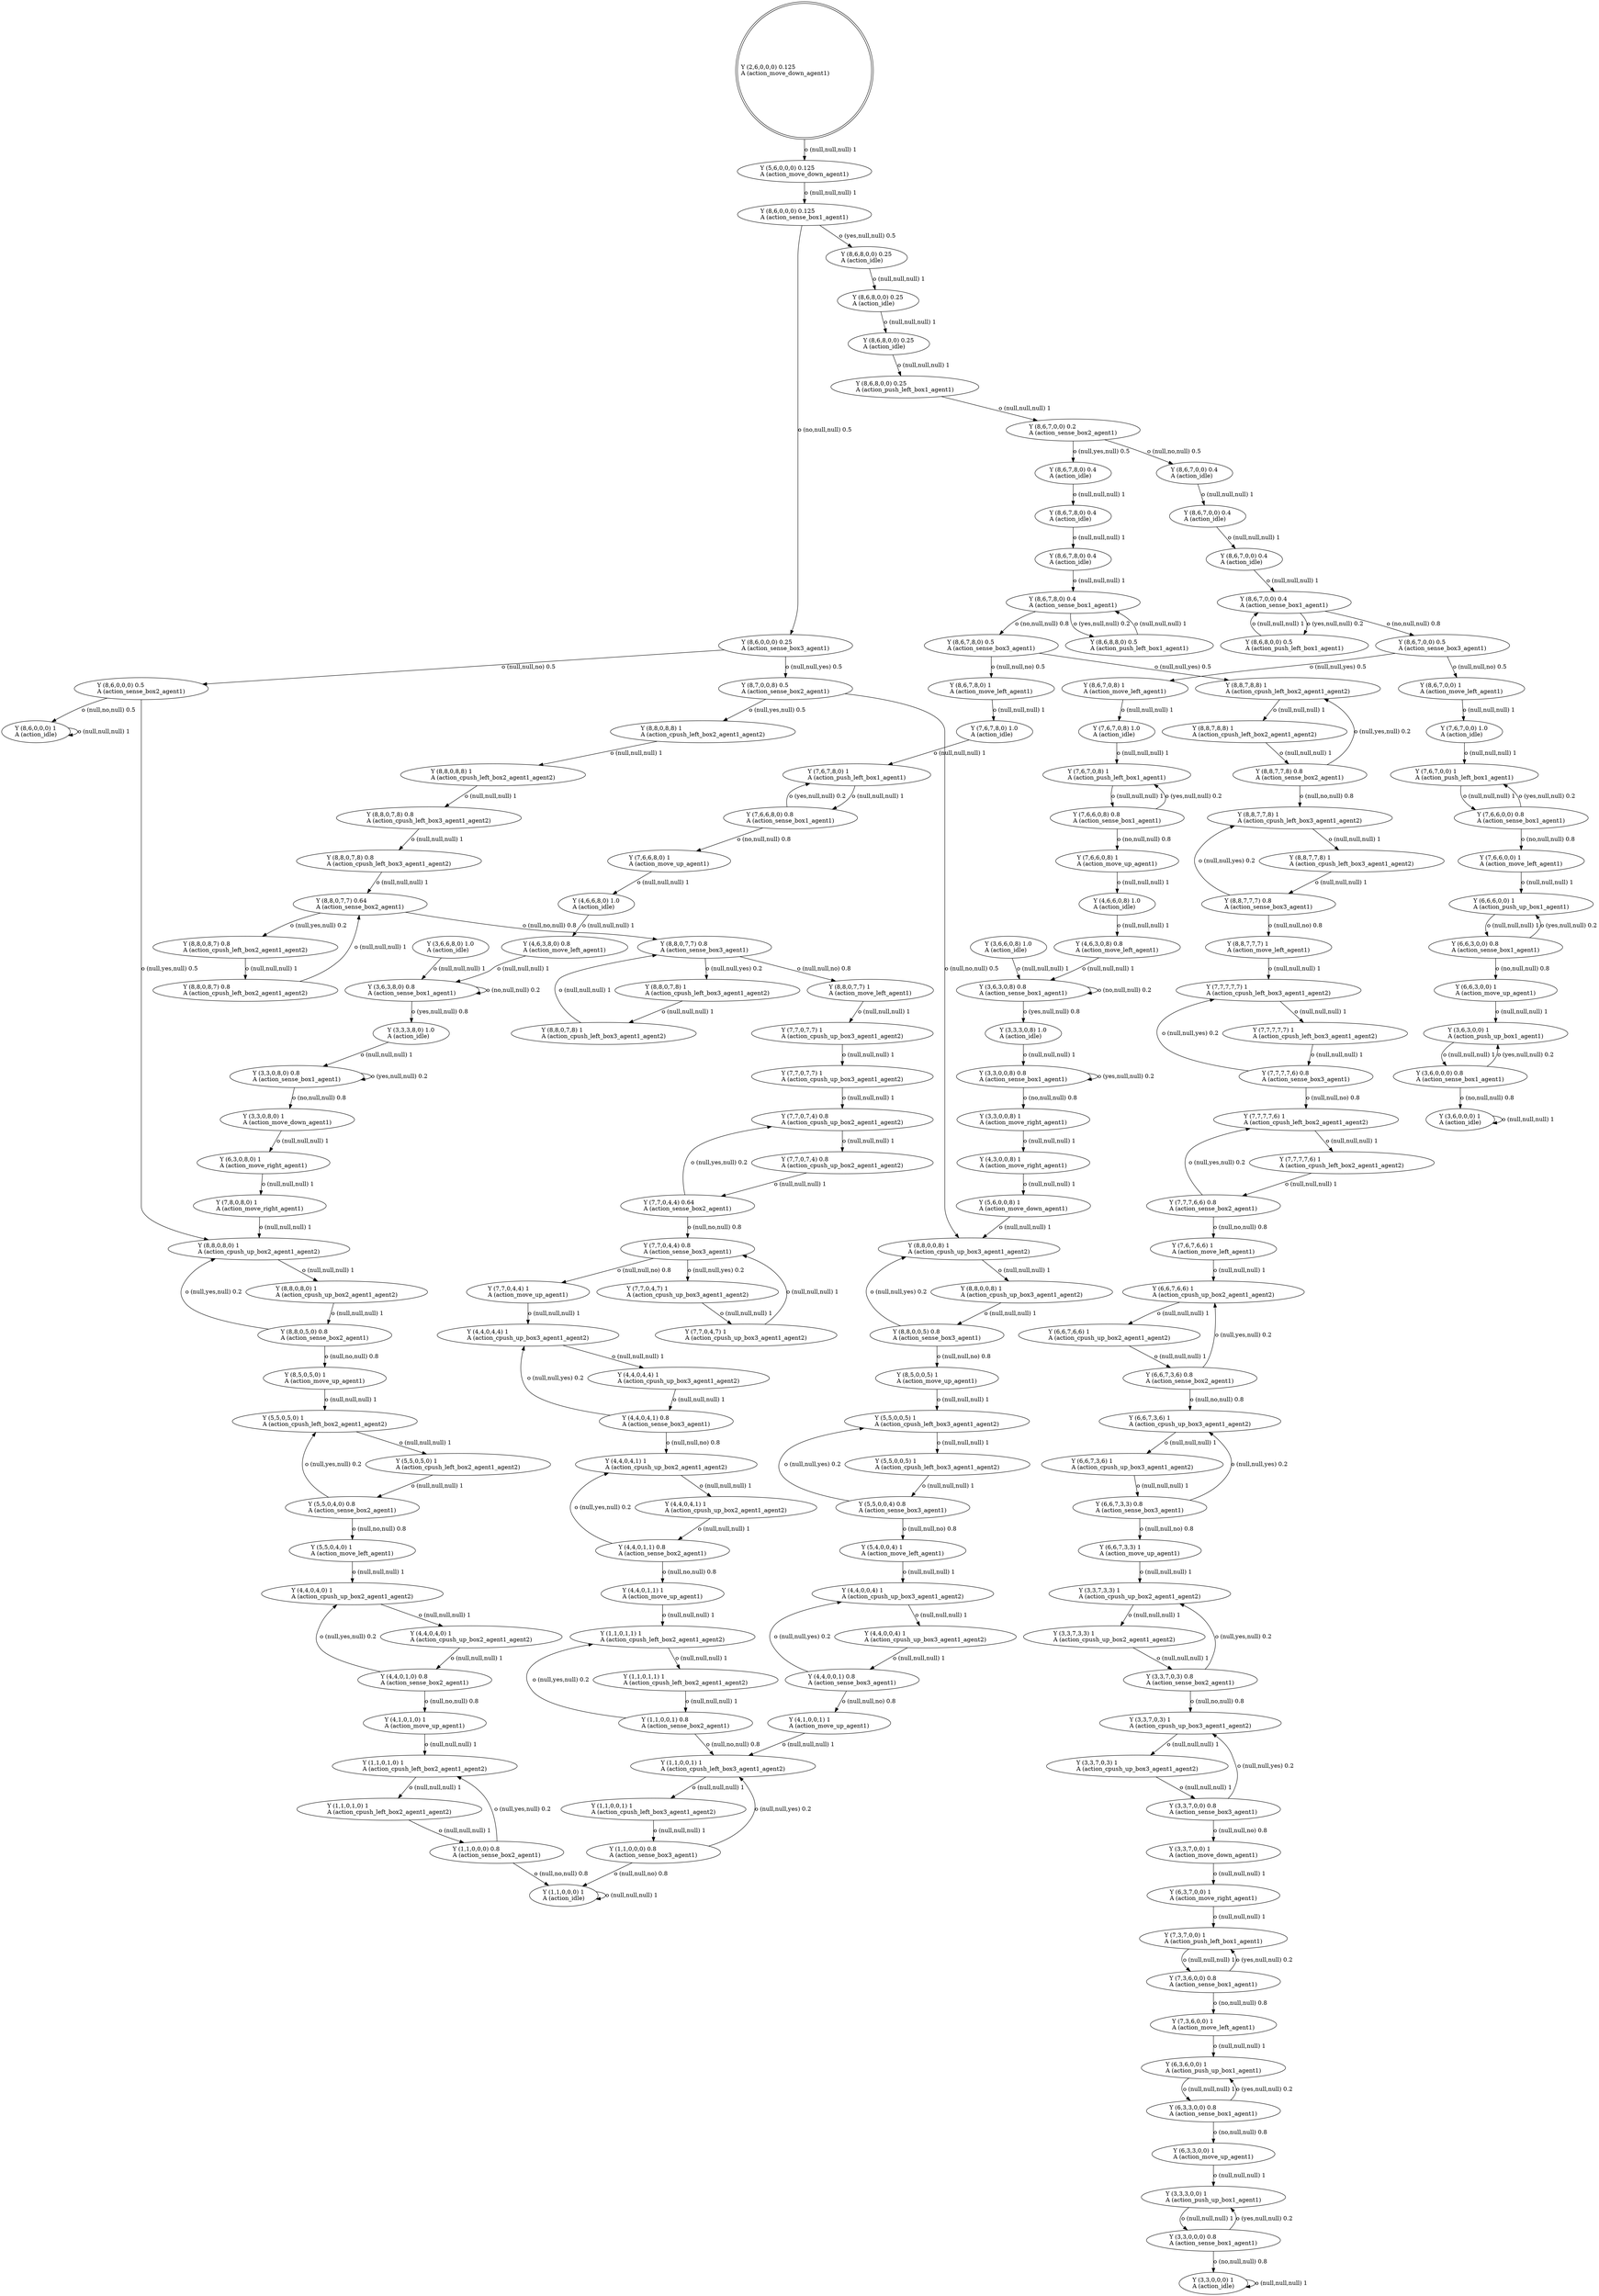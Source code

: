 digraph "G" {
root [label="Y (2,6,0,0,0) 0.125\lA (action_move_down_agent1)\l", labeljust="l", shape=doublecircle];
x0row37 [label="Y (8,6,7,8,0) 0.4\lA (action_sense_box1_agent1)\l"];
x0row38 [label="Y (8,6,7,0,0) 0.4\lA (action_sense_box1_agent1)\l"];
x0row42 [label="Y (8,6,7,8,0) 0.5\lA (action_sense_box3_agent1)\l"];
x0row97 [label="Y (8,8,7,7,7) 1\lA (action_move_left_agent1)\l"];
x0row60 [label="Y (8,6,7,8,0) 1\lA (action_move_left_agent1)\l"];
x0row68 [label="Y (8,8,7,8,8) 1\lA (action_cpush_left_box2_agent1_agent2)\l"];
x0row79 [label="Y (8,8,7,7,8) 0.8\lA (action_sense_box2_agent1)\l"];
x0row86 [label="Y (8,8,7,7,8) 1\lA (action_cpush_left_box3_agent1_agent2)\l"];
x0row89 [label="Y (8,8,7,7,7) 0.8\lA (action_sense_box3_agent1)\l"];
x0row788 [label="Y (8,8,0,7,7) 1\lA (action_move_left_agent1)\l"];
x0row803 [label="Y (7,7,0,7,7) 1\lA (action_cpush_up_box3_agent1_agent2)\l"];
x0row812 [label="Y (7,7,0,7,4) 0.8\lA (action_cpush_up_box2_agent1_agent2)\l"];
x0row817 [label="Y (7,7,0,4,4) 0.64\lA (action_sense_box2_agent1)\l"];
x0row892 [label="Y (4,4,0,1,1) 0.8\lA (action_sense_box2_agent1)\l"];
x0row834 [label="Y (7,7,0,4,4) 0.8\lA (action_sense_box3_agent1)\l"];
x0row874 [label="Y (4,4,0,4,1) 0.8\lA (action_sense_box3_agent1)\l"];
x0row841 [label="Y (7,7,0,4,7) 1\lA (action_cpush_up_box3_agent1_agent2)\l"];
x0row842 [label="Y (7,7,0,4,4) 1\lA (action_move_up_agent1)\l"];
x0row882 [label="Y (4,4,0,4,1) 1\lA (action_cpush_up_box2_agent1_agent2)\l"];
x0row864 [label="Y (4,4,0,4,4) 1\lA (action_cpush_up_box3_agent1_agent2)\l"];
x0row907 [label="Y (4,4,0,1,1) 1\lA (action_move_up_agent1)\l"];
x0row923 [label="Y (1,1,0,1,1) 1\lA (action_cpush_left_box2_agent1_agent2)\l"];
x0row929 [label="Y (1,1,0,0,1) 0.8\lA (action_sense_box2_agent1)\l"];
x0row943 [label="Y (8,6,0,0,0) 1\lA (action_idle)\l"];
x0row759 [label="Y (8,8,0,7,7) 0.64\lA (action_sense_box2_agent1)\l"];
x0row765 [label="Y (8,8,0,7,8) 1\lA (action_cpush_left_box3_agent1_agent2)\l"];
x0row733 [label="Y (8,6,0,0,0) 0.5\lA (action_sense_box2_agent1)\l"];
x0row775 [label="Y (8,8,0,7,7) 0.8\lA (action_sense_box3_agent1)\l"];
x0row738 [label="Y (8,7,0,0,8) 0.5\lA (action_sense_box2_agent1)\l"];
x0row758 [label="Y (8,8,0,7,8) 0.8\lA (action_cpush_left_box3_agent1_agent2)\l"];
x0row748 [label="Y (8,8,0,8,8) 1\lA (action_cpush_left_box2_agent1_agent2)\l"];
x0row752 [label="Y (8,8,0,8,7) 0.8\lA (action_cpush_left_box2_agent1_agent2)\l"];
x0row619 [label="Y (5,5,0,0,5) 1\lA (action_cpush_left_box3_agent1_agent2)\l"];
x0row620 [label="Y (5,5,0,0,4) 0.8\lA (action_sense_box3_agent1)\l"];
x0row637 [label="Y (5,4,0,0,4) 1\lA (action_move_left_agent1)\l"];
x0row642 [label="Y (4,4,0,0,4) 1\lA (action_cpush_up_box3_agent1_agent2)\l"];
x0row653 [label="Y (4,4,0,0,1) 0.8\lA (action_sense_box3_agent1)\l"];
x0row671 [label="Y (4,1,0,0,1) 1\lA (action_move_up_agent1)\l"];
x0row678 [label="Y (1,1,0,0,1) 1\lA (action_cpush_left_box3_agent1_agent2)\l"];
x0row680 [label="Y (1,1,0,0,0) 0.8\lA (action_sense_box3_agent1)\l"];
x0row546 [label="Y (3,6,3,0,8) 0.8\lA (action_sense_box1_agent1)\l"];
x0row558 [label="Y (3,3,3,0,8) 1.0\lA (action_idle)\l"];
x0row562 [label="Y (3,3,0,0,8) 0.8\lA (action_sense_box1_agent1)\l"];
x0row571 [label="Y (3,3,0,0,8) 1\lA (action_move_right_agent1)\l"];
x0row575 [label="Y (4,3,0,0,8) 1\lA (action_move_right_agent1)\l"];
x0row588 [label="Y (5,6,0,0,8) 1\lA (action_move_down_agent1)\l"];
x0row614 [label="Y (8,5,0,0,5) 1\lA (action_move_up_agent1)\l"];
x0row597 [label="Y (8,8,0,0,8) 1\lA (action_cpush_up_box3_agent1_agent2)\l"];
x0row604 [label="Y (8,8,0,0,5) 0.8\lA (action_sense_box3_agent1)\l"];
x0row459 [label="Y (4,1,0,1,0) 1\lA (action_move_up_agent1)\l"];
x0row466 [label="Y (1,1,0,1,0) 1\lA (action_cpush_left_box2_agent1_agent2)\l"];
x0row472 [label="Y (1,1,0,0,0) 0.8\lA (action_sense_box2_agent1)\l"];
x0row478 [label="Y (1,1,0,0,0) 1\lA (action_idle)\l"];
x0row540 [label="Y (3,6,6,0,8) 1.0\lA (action_idle)\l"];
x0row537 [label="Y (4,6,3,0,8) 0.8\lA (action_move_left_agent1)\l"];
x0row536 [label="Y (4,6,6,0,8) 1.0\lA (action_idle)\l"];
x0row491 [label="Y (8,6,7,0,0) 0.5\lA (action_sense_box3_agent1)\l"];
x0row508 [label="Y (8,6,7,0,8) 1\lA (action_move_left_agent1)\l"];
x0row509 [label="Y (8,6,7,0,0) 1\lA (action_move_left_agent1)\l"];
x0row513 [label="Y (7,6,7,0,8) 1\lA (action_push_left_box1_agent1)\l"];
x0row521 [label="Y (7,6,6,0,8) 0.8\lA (action_sense_box1_agent1)\l"];
x0row525 [label="Y (7,6,6,0,8) 1\lA (action_move_up_agent1)\l"];
x0row382 [label="Y (7,8,0,8,0) 1\lA (action_move_right_agent1)\l"];
x0row386 [label="Y (8,8,0,8,0) 1\lA (action_cpush_up_box2_agent1_agent2)\l"];
x0row389 [label="Y (8,8,0,5,0) 0.8\lA (action_sense_box2_agent1)\l"];
x0row402 [label="Y (8,5,0,5,0) 1\lA (action_move_up_agent1)\l"];
x0row407 [label="Y (5,5,0,5,0) 1\lA (action_cpush_left_box2_agent1_agent2)\l"];
x0row413 [label="Y (5,5,0,4,0) 0.8\lA (action_sense_box2_agent1)\l"];
x0row420 [label="Y (5,5,0,4,0) 1\lA (action_move_left_agent1)\l"];
x0row431 [label="Y (4,4,0,4,0) 1\lA (action_cpush_up_box2_agent1_agent2)\l"];
x0row436 [label="Y (4,4,0,1,0) 0.8\lA (action_sense_box2_agent1)\l"];
x0row295 [label="Y (3,6,0,0,0) 1\lA (action_idle)\l"];
x0row300 [label="Y (7,6,7,8,0) 1\lA (action_push_left_box1_agent1)\l"];
x0row308 [label="Y (7,6,6,8,0) 0.8\lA (action_sense_box1_agent1)\l"];
x0row312 [label="Y (7,6,6,8,0) 1\lA (action_move_up_agent1)\l"];
x0row323 [label="Y (4,6,6,8,0) 1.0\lA (action_idle)\l"];
x0row324 [label="Y (4,6,3,8,0) 0.8\lA (action_move_left_agent1)\l"];
x0row327 [label="Y (3,6,6,8,0) 1.0\lA (action_idle)\l"];
x0row367 [label="Y (6,3,0,8,0) 1\lA (action_move_right_agent1)\l"];
x0row333 [label="Y (3,6,3,8,0) 0.8\lA (action_sense_box1_agent1)\l"];
x0row345 [label="Y (3,3,3,8,0) 1.0\lA (action_idle)\l"];
x0row349 [label="Y (3,3,0,8,0) 0.8\lA (action_sense_box1_agent1)\l"];
x0row358 [label="Y (3,3,0,8,0) 1\lA (action_move_down_agent1)\l"];
x0row202 [label="Y (3,3,7,0,3) 0.8\lA (action_sense_box2_agent1)\l"];
x0row290 [label="Y (3,3,0,0,0) 1\lA (action_idle)\l"];
x0row283 [label="Y (3,6,3,0,0) 1\lA (action_push_up_box1_agent1)\l"];
x0row212 [label="Y (3,3,7,0,3) 1\lA (action_cpush_up_box3_agent1_agent2)\l"];
x0row289 [label="Y (3,6,0,0,0) 0.8\lA (action_sense_box1_agent1)\l"];
x0row220 [label="Y (3,3,7,0,0) 0.8\lA (action_sense_box3_agent1)\l"];
x0row225 [label="Y (3,3,7,0,0) 1\lA (action_move_down_agent1)\l"];
x0row280 [label="Y (3,3,0,0,0) 0.8\lA (action_sense_box1_agent1)\l"];
x0row235 [label="Y (6,3,7,0,0) 1\lA (action_move_right_agent1)\l"];
x0row236 [label="Y (7,3,7,0,0) 1\lA (action_push_left_box1_agent1)\l"];
x0row242 [label="Y (7,6,7,0,0) 1\lA (action_push_left_box1_agent1)\l"];
x0row245 [label="Y (7,3,6,0,0) 0.8\lA (action_sense_box1_agent1)\l"];
x0row248 [label="Y (7,6,6,0,0) 0.8\lA (action_sense_box1_agent1)\l"];
x0row249 [label="Y (7,3,6,0,0) 1\lA (action_move_left_agent1)\l"];
x0row257 [label="Y (7,6,6,0,0) 1\lA (action_move_left_agent1)\l"];
x0row258 [label="Y (6,3,6,0,0) 1\lA (action_push_up_box1_agent1)\l"];
x0row262 [label="Y (6,6,6,0,0) 1\lA (action_push_up_box1_agent1)\l"];
x0row265 [label="Y (6,3,3,0,0) 0.8\lA (action_sense_box1_agent1)\l"];
x0row269 [label="Y (6,6,3,0,0) 0.8\lA (action_sense_box1_agent1)\l"];
x0row270 [label="Y (6,3,3,0,0) 1\lA (action_move_up_agent1)\l"];
x0row279 [label="Y (3,3,3,0,0) 1\lA (action_push_up_box1_agent1)\l"];
x0row277 [label="Y (6,6,3,0,0) 1\lA (action_move_up_agent1)\l"];
x0row107 [label="Y (7,7,7,7,7) 1\lA (action_cpush_left_box3_agent1_agent2)\l"];
x0row112 [label="Y (7,7,7,7,6) 0.8\lA (action_sense_box3_agent1)\l"];
x0row198 [label="Y (3,3,7,3,3) 1\lA (action_cpush_up_box2_agent1_agent2)\l"];
x0row128 [label="Y (7,7,7,7,6) 1\lA (action_cpush_left_box2_agent1_agent2)\l"];
x0row144 [label="Y (7,7,7,6,6) 0.8\lA (action_sense_box2_agent1)\l"];
x0row160 [label="Y (7,6,7,6,6) 1\lA (action_move_left_agent1)\l"];
x0row165 [label="Y (6,6,7,6,6) 1\lA (action_cpush_up_box2_agent1_agent2)\l"];
x0row170 [label="Y (6,6,7,3,6) 0.8\lA (action_sense_box2_agent1)\l"];
x0row179 [label="Y (6,6,7,3,6) 1\lA (action_cpush_up_box3_agent1_agent2)\l"];
x0row185 [label="Y (6,6,7,3,3) 0.8\lA (action_sense_box3_agent1)\l"];
x0row188 [label="Y (6,6,7,3,3) 1\lA (action_move_up_agent1)\l"];
x0row4 [label="Y (5,6,0,0,0) 0.125\lA (action_move_down_agent1)\l"];
x0row26 [label="Y (8,6,8,8,0) 0.5\lA (action_push_left_box1_agent1)\l"];
x0row27 [label="Y (8,6,8,0,0) 0.5\lA (action_push_left_box1_agent1)\l"];
x0row8 [label="Y (8,6,0,0,0) 0.125\lA (action_sense_box1_agent1)\l"];
x0row29 [label="Y (8,6,7,0,0) 0.2\lA (action_sense_box2_agent1)\l"];
x0row10 [label="Y (8,6,8,0,0) 0.25\lA (action_push_left_box1_agent1)\l"];
x0row11 [label="Y (8,6,0,0,0) 0.25\lA (action_sense_box3_agent1)\l"];
x0row10_noop_0 [label="Y (8,6,8,0,0) 0.25\lA (action_idle)\l"];
x0row10_noop_1 [label="Y (8,6,8,0,0) 0.25\lA (action_idle)\l"];
x0row10_noop_2 [label="Y (8,6,8,0,0) 0.25\lA (action_idle)\l"];
x0row37_noop_0 [label="Y (8,6,7,8,0) 0.4\lA (action_idle)\l"];
x0row37_noop_1 [label="Y (8,6,7,8,0) 0.4\lA (action_idle)\l"];
x0row37_noop_2 [label="Y (8,6,7,8,0) 0.4\lA (action_idle)\l"];
x0row38_noop_0 [label="Y (8,6,7,0,0) 0.4\lA (action_idle)\l"];
x0row38_noop_1 [label="Y (8,6,7,0,0) 0.4\lA (action_idle)\l"];
x0row38_noop_2 [label="Y (8,6,7,0,0) 0.4\lA (action_idle)\l"];
x0row300_noop_0 [label="Y (7,6,7,8,0) 1.0\lA (action_idle)\l"];
x0row513_noop_0 [label="Y (7,6,7,0,8) 1.0\lA (action_idle)\l"];
x0row242_noop_0 [label="Y (7,6,7,0,0) 1.0\lA (action_idle)\l"];
x0row68_repeat_1 [label="Y (8,8,7,8,8) 1\lA (action_cpush_left_box2_agent1_agent2)\l"];
x0row86_repeat_1 [label="Y (8,8,7,7,8) 1\lA (action_cpush_left_box3_agent1_agent2)\l"];
x0row803_repeat_1 [label="Y (7,7,0,7,7) 1\lA (action_cpush_up_box3_agent1_agent2)\l"];
x0row812_repeat_1 [label="Y (7,7,0,7,4) 0.8\lA (action_cpush_up_box2_agent1_agent2)\l"];
x0row841_repeat_1 [label="Y (7,7,0,4,7) 1\lA (action_cpush_up_box3_agent1_agent2)\l"];
x0row882_repeat_1 [label="Y (4,4,0,4,1) 1\lA (action_cpush_up_box2_agent1_agent2)\l"];
x0row864_repeat_1 [label="Y (4,4,0,4,4) 1\lA (action_cpush_up_box3_agent1_agent2)\l"];
x0row923_repeat_1 [label="Y (1,1,0,1,1) 1\lA (action_cpush_left_box2_agent1_agent2)\l"];
x0row765_repeat_1 [label="Y (8,8,0,7,8) 1\lA (action_cpush_left_box3_agent1_agent2)\l"];
x0row758_repeat_1 [label="Y (8,8,0,7,8) 0.8\lA (action_cpush_left_box3_agent1_agent2)\l"];
x0row748_repeat_1 [label="Y (8,8,0,8,8) 1\lA (action_cpush_left_box2_agent1_agent2)\l"];
x0row752_repeat_1 [label="Y (8,8,0,8,7) 0.8\lA (action_cpush_left_box2_agent1_agent2)\l"];
x0row619_repeat_1 [label="Y (5,5,0,0,5) 1\lA (action_cpush_left_box3_agent1_agent2)\l"];
x0row642_repeat_1 [label="Y (4,4,0,0,4) 1\lA (action_cpush_up_box3_agent1_agent2)\l"];
x0row678_repeat_1 [label="Y (1,1,0,0,1) 1\lA (action_cpush_left_box3_agent1_agent2)\l"];
x0row597_repeat_1 [label="Y (8,8,0,0,8) 1\lA (action_cpush_up_box3_agent1_agent2)\l"];
x0row466_repeat_1 [label="Y (1,1,0,1,0) 1\lA (action_cpush_left_box2_agent1_agent2)\l"];
x0row386_repeat_1 [label="Y (8,8,0,8,0) 1\lA (action_cpush_up_box2_agent1_agent2)\l"];
x0row407_repeat_1 [label="Y (5,5,0,5,0) 1\lA (action_cpush_left_box2_agent1_agent2)\l"];
x0row431_repeat_1 [label="Y (4,4,0,4,0) 1\lA (action_cpush_up_box2_agent1_agent2)\l"];
x0row212_repeat_1 [label="Y (3,3,7,0,3) 1\lA (action_cpush_up_box3_agent1_agent2)\l"];
x0row107_repeat_1 [label="Y (7,7,7,7,7) 1\lA (action_cpush_left_box3_agent1_agent2)\l"];
x0row198_repeat_1 [label="Y (3,3,7,3,3) 1\lA (action_cpush_up_box2_agent1_agent2)\l"];
x0row128_repeat_1 [label="Y (7,7,7,7,6) 1\lA (action_cpush_left_box2_agent1_agent2)\l"];
x0row165_repeat_1 [label="Y (6,6,7,6,6) 1\lA (action_cpush_up_box2_agent1_agent2)\l"];
x0row179_repeat_1 [label="Y (6,6,7,3,6) 1\lA (action_cpush_up_box3_agent1_agent2)\l"];
root -> x0row4  [key=0, label="o (null,null,null) 1\l"];
x0row37 -> x0row26  [key=0, label="o (yes,null,null) 0.2\l"];
x0row37 -> x0row42  [key=0, label="o (no,null,null) 0.8\l"];
x0row38 -> x0row27  [key=0, label="o (yes,null,null) 0.2\l"];
x0row38 -> x0row491  [key=0, label="o (no,null,null) 0.8\l"];
x0row42 -> x0row60  [key=0, label="o (null,null,no) 0.5\l"];
x0row42 -> x0row68  [key=0, label="o (null,null,yes) 0.5\l"];
x0row97 -> x0row107  [key=0, label="o (null,null,null) 1\l"];
x0row60 -> x0row300_noop_0  [key=0, label="o (null,null,null) 1\l"];
x0row68 -> x0row68_repeat_1  [key=0, label="o (null,null,null) 1\l"];
x0row79 -> x0row68  [key=0, label="o (null,yes,null) 0.2\l"];
x0row79 -> x0row86  [key=0, label="o (null,no,null) 0.8\l"];
x0row86 -> x0row86_repeat_1  [key=0, label="o (null,null,null) 1\l"];
x0row89 -> x0row86  [key=0, label="o (null,null,yes) 0.2\l"];
x0row89 -> x0row97  [key=0, label="o (null,null,no) 0.8\l"];
x0row788 -> x0row803  [key=0, label="o (null,null,null) 1\l"];
x0row803 -> x0row803_repeat_1  [key=0, label="o (null,null,null) 1\l"];
x0row812 -> x0row812_repeat_1  [key=0, label="o (null,null,null) 1\l"];
x0row817 -> x0row812  [key=0, label="o (null,yes,null) 0.2\l"];
x0row817 -> x0row834  [key=0, label="o (null,no,null) 0.8\l"];
x0row892 -> x0row882  [key=0, label="o (null,yes,null) 0.2\l"];
x0row892 -> x0row907  [key=0, label="o (null,no,null) 0.8\l"];
x0row834 -> x0row841  [key=0, label="o (null,null,yes) 0.2\l"];
x0row834 -> x0row842  [key=0, label="o (null,null,no) 0.8\l"];
x0row874 -> x0row864  [key=0, label="o (null,null,yes) 0.2\l"];
x0row874 -> x0row882  [key=0, label="o (null,null,no) 0.8\l"];
x0row841 -> x0row841_repeat_1  [key=0, label="o (null,null,null) 1\l"];
x0row842 -> x0row864  [key=0, label="o (null,null,null) 1\l"];
x0row882 -> x0row882_repeat_1  [key=0, label="o (null,null,null) 1\l"];
x0row864 -> x0row864_repeat_1  [key=0, label="o (null,null,null) 1\l"];
x0row907 -> x0row923  [key=0, label="o (null,null,null) 1\l"];
x0row923 -> x0row923_repeat_1  [key=0, label="o (null,null,null) 1\l"];
x0row929 -> x0row923  [key=0, label="o (null,yes,null) 0.2\l"];
x0row929 -> x0row678  [key=0, label="o (null,no,null) 0.8\l"];
x0row943 -> x0row943  [key=0, label="o (null,null,null) 1\l"];
x0row759 -> x0row752  [key=0, label="o (null,yes,null) 0.2\l"];
x0row759 -> x0row775  [key=0, label="o (null,no,null) 0.8\l"];
x0row765 -> x0row765_repeat_1  [key=0, label="o (null,null,null) 1\l"];
x0row733 -> x0row943  [key=0, label="o (null,no,null) 0.5\l"];
x0row733 -> x0row386  [key=0, label="o (null,yes,null) 0.5\l"];
x0row775 -> x0row765  [key=0, label="o (null,null,yes) 0.2\l"];
x0row775 -> x0row788  [key=0, label="o (null,null,no) 0.8\l"];
x0row738 -> x0row748  [key=0, label="o (null,yes,null) 0.5\l"];
x0row738 -> x0row597  [key=0, label="o (null,no,null) 0.5\l"];
x0row758 -> x0row758_repeat_1  [key=0, label="o (null,null,null) 1\l"];
x0row748 -> x0row748_repeat_1  [key=0, label="o (null,null,null) 1\l"];
x0row752 -> x0row752_repeat_1  [key=0, label="o (null,null,null) 1\l"];
x0row619 -> x0row619_repeat_1  [key=0, label="o (null,null,null) 1\l"];
x0row620 -> x0row619  [key=0, label="o (null,null,yes) 0.2\l"];
x0row620 -> x0row637  [key=0, label="o (null,null,no) 0.8\l"];
x0row637 -> x0row642  [key=0, label="o (null,null,null) 1\l"];
x0row642 -> x0row642_repeat_1  [key=0, label="o (null,null,null) 1\l"];
x0row653 -> x0row642  [key=0, label="o (null,null,yes) 0.2\l"];
x0row653 -> x0row671  [key=0, label="o (null,null,no) 0.8\l"];
x0row671 -> x0row678  [key=0, label="o (null,null,null) 1\l"];
x0row678 -> x0row678_repeat_1  [key=0, label="o (null,null,null) 1\l"];
x0row680 -> x0row678  [key=0, label="o (null,null,yes) 0.2\l"];
x0row680 -> x0row478  [key=0, label="o (null,null,no) 0.8\l"];
x0row546 -> x0row558  [key=0, label="o (yes,null,null) 0.8\l"];
x0row546 -> x0row546  [key=0, label="o (no,null,null) 0.2\l"];
x0row558 -> x0row562  [key=0, label="o (null,null,null) 1\l"];
x0row562 -> x0row571  [key=0, label="o (no,null,null) 0.8\l"];
x0row562 -> x0row562  [key=0, label="o (yes,null,null) 0.2\l"];
x0row571 -> x0row575  [key=0, label="o (null,null,null) 1\l"];
x0row575 -> x0row588  [key=0, label="o (null,null,null) 1\l"];
x0row588 -> x0row597  [key=0, label="o (null,null,null) 1\l"];
x0row614 -> x0row619  [key=0, label="o (null,null,null) 1\l"];
x0row597 -> x0row597_repeat_1  [key=0, label="o (null,null,null) 1\l"];
x0row604 -> x0row597  [key=0, label="o (null,null,yes) 0.2\l"];
x0row604 -> x0row614  [key=0, label="o (null,null,no) 0.8\l"];
x0row459 -> x0row466  [key=0, label="o (null,null,null) 1\l"];
x0row466 -> x0row466_repeat_1  [key=0, label="o (null,null,null) 1\l"];
x0row472 -> x0row466  [key=0, label="o (null,yes,null) 0.2\l"];
x0row472 -> x0row478  [key=0, label="o (null,no,null) 0.8\l"];
x0row478 -> x0row478  [key=0, label="o (null,null,null) 1\l"];
x0row540 -> x0row546  [key=0, label="o (null,null,null) 1\l"];
x0row537 -> x0row546  [key=0, label="o (null,null,null) 1\l"];
x0row536 -> x0row537  [key=0, label="o (null,null,null) 1\l"];
x0row491 -> x0row508  [key=0, label="o (null,null,yes) 0.5\l"];
x0row491 -> x0row509  [key=0, label="o (null,null,no) 0.5\l"];
x0row508 -> x0row513_noop_0  [key=0, label="o (null,null,null) 1\l"];
x0row509 -> x0row242_noop_0  [key=0, label="o (null,null,null) 1\l"];
x0row513 -> x0row521  [key=0, label="o (null,null,null) 1\l"];
x0row521 -> x0row513  [key=0, label="o (yes,null,null) 0.2\l"];
x0row521 -> x0row525  [key=0, label="o (no,null,null) 0.8\l"];
x0row525 -> x0row536  [key=0, label="o (null,null,null) 1\l"];
x0row382 -> x0row386  [key=0, label="o (null,null,null) 1\l"];
x0row386 -> x0row386_repeat_1  [key=0, label="o (null,null,null) 1\l"];
x0row389 -> x0row386  [key=0, label="o (null,yes,null) 0.2\l"];
x0row389 -> x0row402  [key=0, label="o (null,no,null) 0.8\l"];
x0row402 -> x0row407  [key=0, label="o (null,null,null) 1\l"];
x0row407 -> x0row407_repeat_1  [key=0, label="o (null,null,null) 1\l"];
x0row413 -> x0row407  [key=0, label="o (null,yes,null) 0.2\l"];
x0row413 -> x0row420  [key=0, label="o (null,no,null) 0.8\l"];
x0row420 -> x0row431  [key=0, label="o (null,null,null) 1\l"];
x0row431 -> x0row431_repeat_1  [key=0, label="o (null,null,null) 1\l"];
x0row436 -> x0row431  [key=0, label="o (null,yes,null) 0.2\l"];
x0row436 -> x0row459  [key=0, label="o (null,no,null) 0.8\l"];
x0row295 -> x0row295  [key=0, label="o (null,null,null) 1\l"];
x0row300 -> x0row308  [key=0, label="o (null,null,null) 1\l"];
x0row308 -> x0row300  [key=0, label="o (yes,null,null) 0.2\l"];
x0row308 -> x0row312  [key=0, label="o (no,null,null) 0.8\l"];
x0row312 -> x0row323  [key=0, label="o (null,null,null) 1\l"];
x0row323 -> x0row324  [key=0, label="o (null,null,null) 1\l"];
x0row324 -> x0row333  [key=0, label="o (null,null,null) 1\l"];
x0row327 -> x0row333  [key=0, label="o (null,null,null) 1\l"];
x0row367 -> x0row382  [key=0, label="o (null,null,null) 1\l"];
x0row333 -> x0row345  [key=0, label="o (yes,null,null) 0.8\l"];
x0row333 -> x0row333  [key=0, label="o (no,null,null) 0.2\l"];
x0row345 -> x0row349  [key=0, label="o (null,null,null) 1\l"];
x0row349 -> x0row358  [key=0, label="o (no,null,null) 0.8\l"];
x0row349 -> x0row349  [key=0, label="o (yes,null,null) 0.2\l"];
x0row358 -> x0row367  [key=0, label="o (null,null,null) 1\l"];
x0row202 -> x0row198  [key=0, label="o (null,yes,null) 0.2\l"];
x0row202 -> x0row212  [key=0, label="o (null,no,null) 0.8\l"];
x0row290 -> x0row290  [key=0, label="o (null,null,null) 1\l"];
x0row283 -> x0row289  [key=0, label="o (null,null,null) 1\l"];
x0row212 -> x0row212_repeat_1  [key=0, label="o (null,null,null) 1\l"];
x0row289 -> x0row283  [key=0, label="o (yes,null,null) 0.2\l"];
x0row289 -> x0row295  [key=0, label="o (no,null,null) 0.8\l"];
x0row220 -> x0row212  [key=0, label="o (null,null,yes) 0.2\l"];
x0row220 -> x0row225  [key=0, label="o (null,null,no) 0.8\l"];
x0row225 -> x0row235  [key=0, label="o (null,null,null) 1\l"];
x0row280 -> x0row279  [key=0, label="o (yes,null,null) 0.2\l"];
x0row280 -> x0row290  [key=0, label="o (no,null,null) 0.8\l"];
x0row235 -> x0row236  [key=0, label="o (null,null,null) 1\l"];
x0row236 -> x0row245  [key=0, label="o (null,null,null) 1\l"];
x0row242 -> x0row248  [key=0, label="o (null,null,null) 1\l"];
x0row245 -> x0row236  [key=0, label="o (yes,null,null) 0.2\l"];
x0row245 -> x0row249  [key=0, label="o (no,null,null) 0.8\l"];
x0row248 -> x0row242  [key=0, label="o (yes,null,null) 0.2\l"];
x0row248 -> x0row257  [key=0, label="o (no,null,null) 0.8\l"];
x0row249 -> x0row258  [key=0, label="o (null,null,null) 1\l"];
x0row257 -> x0row262  [key=0, label="o (null,null,null) 1\l"];
x0row258 -> x0row265  [key=0, label="o (null,null,null) 1\l"];
x0row262 -> x0row269  [key=0, label="o (null,null,null) 1\l"];
x0row265 -> x0row258  [key=0, label="o (yes,null,null) 0.2\l"];
x0row265 -> x0row270  [key=0, label="o (no,null,null) 0.8\l"];
x0row269 -> x0row262  [key=0, label="o (yes,null,null) 0.2\l"];
x0row269 -> x0row277  [key=0, label="o (no,null,null) 0.8\l"];
x0row270 -> x0row279  [key=0, label="o (null,null,null) 1\l"];
x0row279 -> x0row280  [key=0, label="o (null,null,null) 1\l"];
x0row277 -> x0row283  [key=0, label="o (null,null,null) 1\l"];
x0row107 -> x0row107_repeat_1  [key=0, label="o (null,null,null) 1\l"];
x0row112 -> x0row107  [key=0, label="o (null,null,yes) 0.2\l"];
x0row112 -> x0row128  [key=0, label="o (null,null,no) 0.8\l"];
x0row198 -> x0row198_repeat_1  [key=0, label="o (null,null,null) 1\l"];
x0row128 -> x0row128_repeat_1  [key=0, label="o (null,null,null) 1\l"];
x0row144 -> x0row128  [key=0, label="o (null,yes,null) 0.2\l"];
x0row144 -> x0row160  [key=0, label="o (null,no,null) 0.8\l"];
x0row160 -> x0row165  [key=0, label="o (null,null,null) 1\l"];
x0row165 -> x0row165_repeat_1  [key=0, label="o (null,null,null) 1\l"];
x0row170 -> x0row165  [key=0, label="o (null,yes,null) 0.2\l"];
x0row170 -> x0row179  [key=0, label="o (null,no,null) 0.8\l"];
x0row179 -> x0row179_repeat_1  [key=0, label="o (null,null,null) 1\l"];
x0row185 -> x0row179  [key=0, label="o (null,null,yes) 0.2\l"];
x0row185 -> x0row188  [key=0, label="o (null,null,no) 0.8\l"];
x0row188 -> x0row198  [key=0, label="o (null,null,null) 1\l"];
x0row4 -> x0row8  [key=0, label="o (null,null,null) 1\l"];
x0row26 -> x0row37  [key=0, label="o (null,null,null) 1\l"];
x0row27 -> x0row38  [key=0, label="o (null,null,null) 1\l"];
x0row8 -> x0row11  [key=0, label="o (no,null,null) 0.5\l"];
x0row8 -> x0row10_noop_0  [key=0, label="o (yes,null,null) 0.5\l"];
x0row29 -> x0row37_noop_0  [key=0, label="o (null,yes,null) 0.5\l"];
x0row29 -> x0row38_noop_0  [key=0, label="o (null,no,null) 0.5\l"];
x0row10 -> x0row29  [key=0, label="o (null,null,null) 1\l"];
x0row11 -> x0row733  [key=0, label="o (null,null,no) 0.5\l"];
x0row11 -> x0row738  [key=0, label="o (null,null,yes) 0.5\l"];
x0row10_noop_0 -> x0row10_noop_1  [key=0, label="o (null,null,null) 1\l"];
x0row10_noop_1 -> x0row10_noop_2  [key=0, label="o (null,null,null) 1\l"];
x0row10_noop_2 -> x0row10  [key=0, label="o (null,null,null) 1\l"];
x0row37_noop_0 -> x0row37_noop_1  [key=0, label="o (null,null,null) 1\l"];
x0row37_noop_1 -> x0row37_noop_2  [key=0, label="o (null,null,null) 1\l"];
x0row37_noop_2 -> x0row37  [key=0, label="o (null,null,null) 1\l"];
x0row38_noop_0 -> x0row38_noop_1  [key=0, label="o (null,null,null) 1\l"];
x0row38_noop_1 -> x0row38_noop_2  [key=0, label="o (null,null,null) 1\l"];
x0row38_noop_2 -> x0row38  [key=0, label="o (null,null,null) 1\l"];
x0row300_noop_0 -> x0row300  [key=0, label="o (null,null,null) 1\l"];
x0row513_noop_0 -> x0row513  [key=0, label="o (null,null,null) 1\l"];
x0row242_noop_0 -> x0row242  [key=0, label="o (null,null,null) 1\l"];
x0row68_repeat_1 -> x0row79  [key=0, label="o (null,null,null) 1\l"];
x0row86_repeat_1 -> x0row89  [key=0, label="o (null,null,null) 1\l"];
x0row803_repeat_1 -> x0row812  [key=0, label="o (null,null,null) 1\l"];
x0row812_repeat_1 -> x0row817  [key=0, label="o (null,null,null) 1\l"];
x0row841_repeat_1 -> x0row834  [key=0, label="o (null,null,null) 1\l"];
x0row882_repeat_1 -> x0row892  [key=0, label="o (null,null,null) 1\l"];
x0row864_repeat_1 -> x0row874  [key=0, label="o (null,null,null) 1\l"];
x0row923_repeat_1 -> x0row929  [key=0, label="o (null,null,null) 1\l"];
x0row765_repeat_1 -> x0row775  [key=0, label="o (null,null,null) 1\l"];
x0row758_repeat_1 -> x0row759  [key=0, label="o (null,null,null) 1\l"];
x0row748_repeat_1 -> x0row758  [key=0, label="o (null,null,null) 1\l"];
x0row752_repeat_1 -> x0row759  [key=0, label="o (null,null,null) 1\l"];
x0row619_repeat_1 -> x0row620  [key=0, label="o (null,null,null) 1\l"];
x0row642_repeat_1 -> x0row653  [key=0, label="o (null,null,null) 1\l"];
x0row678_repeat_1 -> x0row680  [key=0, label="o (null,null,null) 1\l"];
x0row597_repeat_1 -> x0row604  [key=0, label="o (null,null,null) 1\l"];
x0row466_repeat_1 -> x0row472  [key=0, label="o (null,null,null) 1\l"];
x0row386_repeat_1 -> x0row389  [key=0, label="o (null,null,null) 1\l"];
x0row407_repeat_1 -> x0row413  [key=0, label="o (null,null,null) 1\l"];
x0row431_repeat_1 -> x0row436  [key=0, label="o (null,null,null) 1\l"];
x0row212_repeat_1 -> x0row220  [key=0, label="o (null,null,null) 1\l"];
x0row107_repeat_1 -> x0row112  [key=0, label="o (null,null,null) 1\l"];
x0row198_repeat_1 -> x0row202  [key=0, label="o (null,null,null) 1\l"];
x0row128_repeat_1 -> x0row144  [key=0, label="o (null,null,null) 1\l"];
x0row165_repeat_1 -> x0row170  [key=0, label="o (null,null,null) 1\l"];
x0row179_repeat_1 -> x0row185  [key=0, label="o (null,null,null) 1\l"];
}
